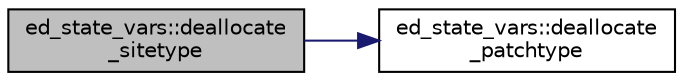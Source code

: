 digraph "ed_state_vars::deallocate_sitetype"
{
 // LATEX_PDF_SIZE
  edge [fontname="Helvetica",fontsize="10",labelfontname="Helvetica",labelfontsize="10"];
  node [fontname="Helvetica",fontsize="10",shape=record];
  rankdir="LR";
  Node1 [label="ed_state_vars::deallocate\l_sitetype",height=0.2,width=0.4,color="black", fillcolor="grey75", style="filled", fontcolor="black",tooltip="De-allocates all patch pointers."];
  Node1 -> Node2 [color="midnightblue",fontsize="10",style="solid"];
  Node2 [label="ed_state_vars::deallocate\l_patchtype",height=0.2,width=0.4,color="black", fillcolor="white", style="filled",URL="$namespaceed__state__vars.html#a2845fb7d7264ed3c00651e9e46a16ed8",tooltip="De-allocates all cohort pointers."];
}
